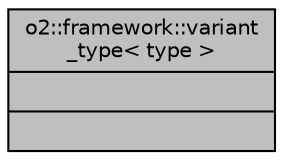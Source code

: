 digraph "o2::framework::variant_type&lt; type &gt;"
{
 // INTERACTIVE_SVG=YES
  bgcolor="transparent";
  edge [fontname="Helvetica",fontsize="10",labelfontname="Helvetica",labelfontsize="10"];
  node [fontname="Helvetica",fontsize="10",shape=record];
  Node1 [label="{o2::framework::variant\l_type\< type \>\n||}",height=0.2,width=0.4,color="black", fillcolor="grey75", style="filled", fontcolor="black"];
}
